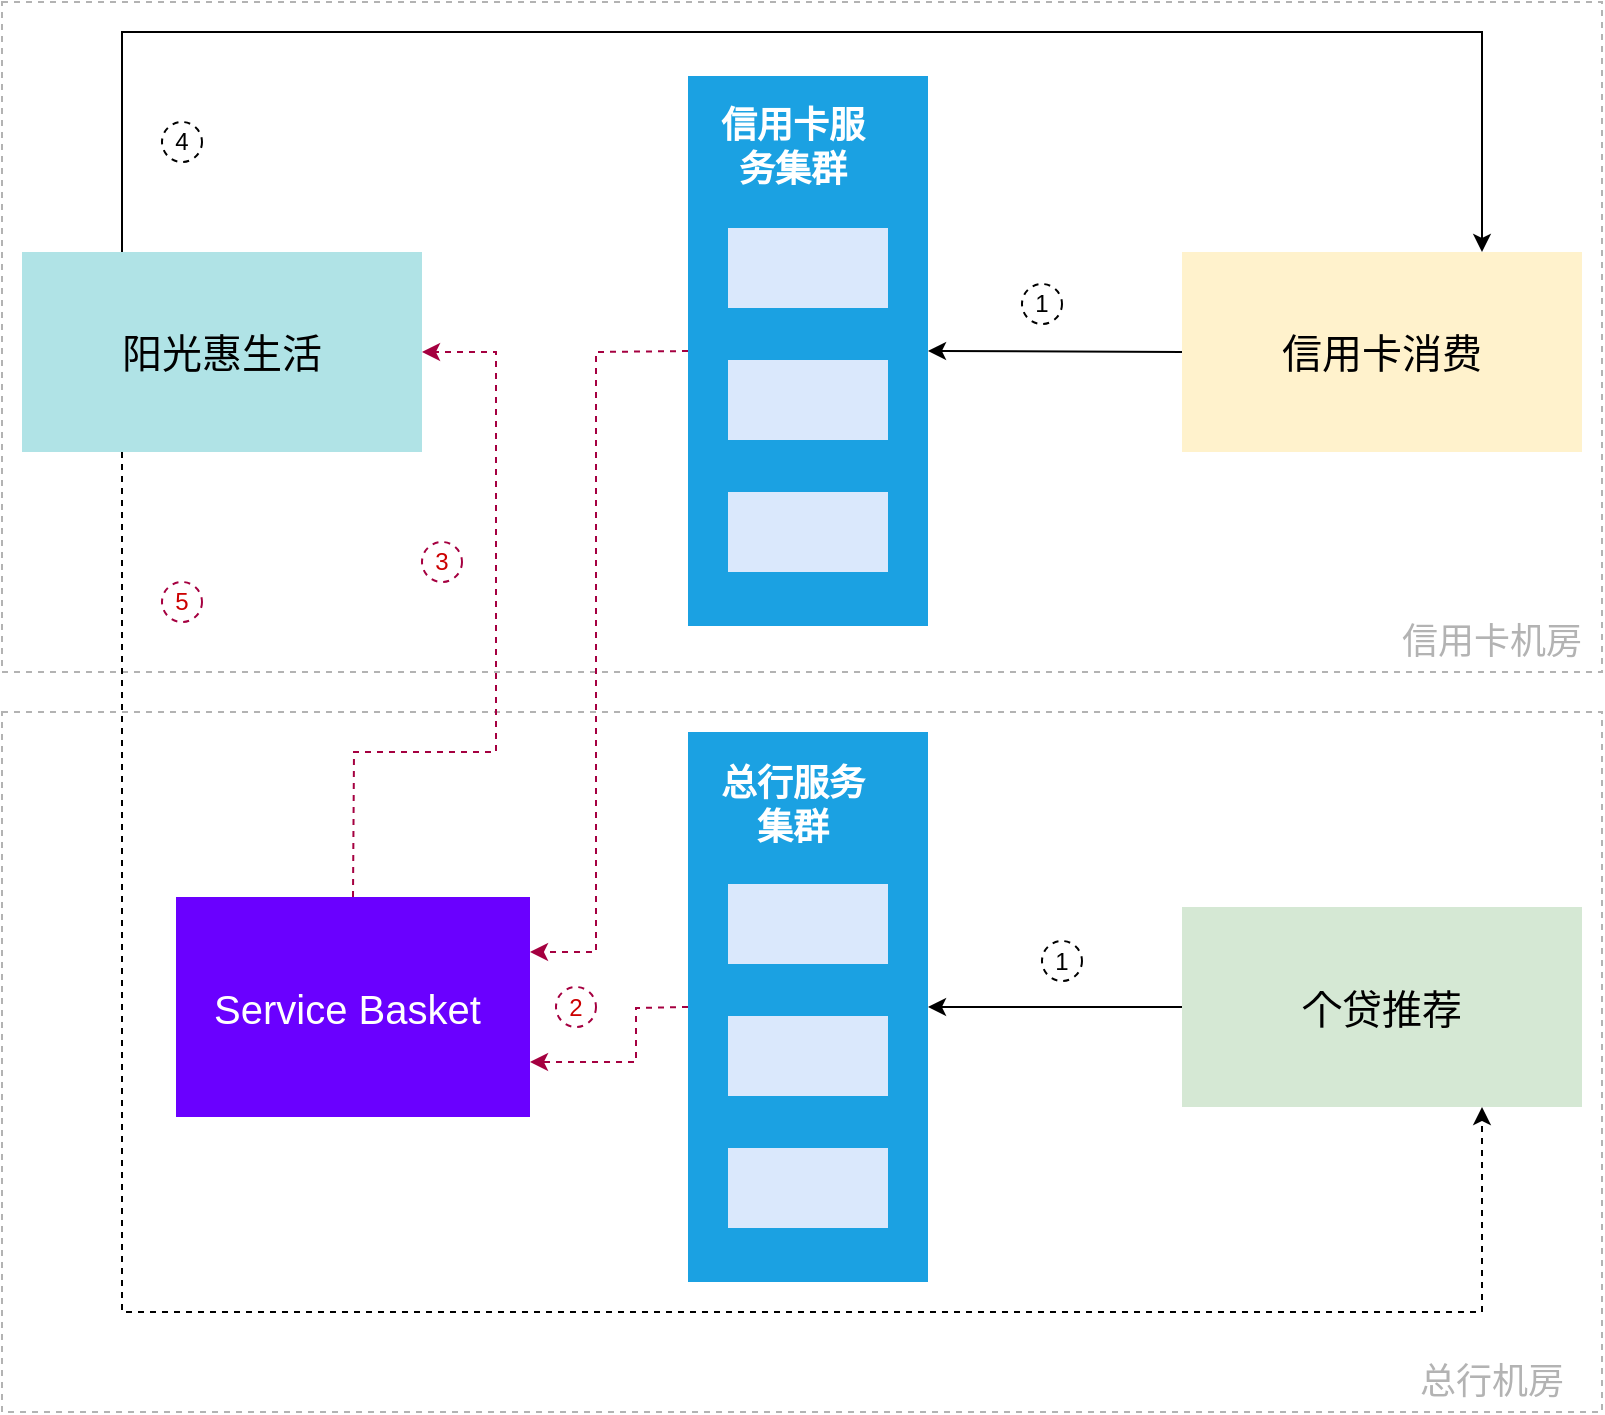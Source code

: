 <mxfile version="15.7.3" type="device" pages="2"><diagram id="qQoGq1cH7CEZReM-vbfz" name="第 1 页"><mxGraphModel dx="1406" dy="756" grid="1" gridSize="10" guides="1" tooltips="1" connect="1" arrows="1" fold="1" page="1" pageScale="1" pageWidth="827" pageHeight="1169" math="0" shadow="0"><root><mxCell id="0"/><mxCell id="1" parent="0"/><mxCell id="K_hcbtcjN3lg3KdMLI_b-7" value="" style="rounded=0;whiteSpace=wrap;html=1;labelBorderColor=none;fontSize=56;fontColor=#CC0000;strokeColor=#B3B3B3;fillColor=none;dashed=1;" parent="1" vertex="1"><mxGeometry x="13" y="660" width="800" height="350" as="geometry"/></mxCell><mxCell id="K_hcbtcjN3lg3KdMLI_b-6" value="" style="rounded=0;whiteSpace=wrap;html=1;labelBorderColor=none;fontSize=56;fontColor=#CC0000;strokeColor=#B3B3B3;fillColor=none;dashed=1;" parent="1" vertex="1"><mxGeometry x="13" y="305" width="800" height="335" as="geometry"/></mxCell><mxCell id="X7qGMK9cB8R1yC2NZc6N-1" value="信用卡消费" style="rounded=0;whiteSpace=wrap;html=1;fillColor=#fff2cc;strokeColor=none;fontSize=20;" parent="1" vertex="1"><mxGeometry x="603" y="430" width="200" height="100" as="geometry"/></mxCell><mxCell id="X7qGMK9cB8R1yC2NZc6N-3" value="" style="rounded=0;whiteSpace=wrap;html=1;fillColor=#1ba1e2;strokeColor=none;fontColor=#ffffff;" parent="1" vertex="1"><mxGeometry x="356" y="342" width="120" height="275" as="geometry"/></mxCell><mxCell id="X7qGMK9cB8R1yC2NZc6N-4" value="" style="rounded=0;whiteSpace=wrap;html=1;fillColor=#dae8fc;strokeColor=none;" parent="1" vertex="1"><mxGeometry x="376" y="418" width="80" height="40" as="geometry"/></mxCell><mxCell id="X7qGMK9cB8R1yC2NZc6N-5" value="" style="rounded=0;whiteSpace=wrap;html=1;fillColor=#dae8fc;strokeColor=none;" parent="1" vertex="1"><mxGeometry x="376" y="484" width="80" height="40" as="geometry"/></mxCell><mxCell id="X7qGMK9cB8R1yC2NZc6N-6" value="" style="rounded=0;whiteSpace=wrap;html=1;fillColor=#dae8fc;strokeColor=none;" parent="1" vertex="1"><mxGeometry x="376" y="550" width="80" height="40" as="geometry"/></mxCell><mxCell id="X7qGMK9cB8R1yC2NZc6N-7" value="信用卡服务集群" style="text;html=1;strokeColor=none;fillColor=none;align=center;verticalAlign=middle;whiteSpace=wrap;rounded=0;fontColor=#FFFFFF;fontStyle=1;fontSize=18;" parent="1" vertex="1"><mxGeometry x="364" y="355" width="89" height="45" as="geometry"/></mxCell><mxCell id="X7qGMK9cB8R1yC2NZc6N-9" value="阳光惠生活" style="rounded=0;whiteSpace=wrap;html=1;fillColor=#b0e3e6;strokeColor=none;fontSize=20;" parent="1" vertex="1"><mxGeometry x="23" y="430" width="200" height="100" as="geometry"/></mxCell><mxCell id="1PCaNUX1M2OfLm39Njzx-1" value="" style="endArrow=classic;html=1;rounded=0;exitX=0;exitY=0.5;exitDx=0;exitDy=0;entryX=1;entryY=0.5;entryDx=0;entryDy=0;" parent="1" source="X7qGMK9cB8R1yC2NZc6N-1" target="X7qGMK9cB8R1yC2NZc6N-3" edge="1"><mxGeometry width="50" height="50" relative="1" as="geometry"><mxPoint x="623" y="497.5" as="sourcePoint"/><mxPoint x="313" y="660" as="targetPoint"/></mxGeometry></mxCell><mxCell id="1PCaNUX1M2OfLm39Njzx-2" value="" style="endArrow=classic;html=1;rounded=0;exitX=0;exitY=0.5;exitDx=0;exitDy=0;entryX=1;entryY=0.25;entryDx=0;entryDy=0;fillColor=#d80073;strokeColor=#A50040;dashed=1;" parent="1" source="X7qGMK9cB8R1yC2NZc6N-3" target="K_hcbtcjN3lg3KdMLI_b-10" edge="1"><mxGeometry width="50" height="50" relative="1" as="geometry"><mxPoint x="572" y="507.5" as="sourcePoint"/><mxPoint x="194" y="497.5" as="targetPoint"/><Array as="points"><mxPoint x="310" y="480"/><mxPoint x="310" y="780"/></Array></mxGeometry></mxCell><mxCell id="1PCaNUX1M2OfLm39Njzx-4" value="" style="endArrow=classic;html=1;rounded=0;exitX=0.25;exitY=0;exitDx=0;exitDy=0;entryX=0.75;entryY=0;entryDx=0;entryDy=0;" parent="1" source="X7qGMK9cB8R1yC2NZc6N-9" target="X7qGMK9cB8R1yC2NZc6N-1" edge="1"><mxGeometry width="50" height="50" relative="1" as="geometry"><mxPoint x="364.92" y="506.83" as="sourcePoint"/><mxPoint x="253" y="507.5" as="targetPoint"/><Array as="points"><mxPoint x="73" y="320"/><mxPoint x="753" y="320"/></Array></mxGeometry></mxCell><mxCell id="1PCaNUX1M2OfLm39Njzx-7" value="个贷推荐" style="rounded=0;whiteSpace=wrap;html=1;fillColor=#d5e8d4;strokeColor=none;fontSize=20;" parent="1" vertex="1"><mxGeometry x="603" y="757.5" width="200" height="100" as="geometry"/></mxCell><mxCell id="1PCaNUX1M2OfLm39Njzx-15" value="" style="endArrow=classic;html=1;rounded=0;exitX=0;exitY=0.5;exitDx=0;exitDy=0;entryX=1;entryY=0.5;entryDx=0;entryDy=0;" parent="1" source="1PCaNUX1M2OfLm39Njzx-7" target="K_hcbtcjN3lg3KdMLI_b-1" edge="1"><mxGeometry width="50" height="50" relative="1" as="geometry"><mxPoint x="623" y="821.5" as="sourcePoint"/><mxPoint x="478.04" y="822.48" as="targetPoint"/></mxGeometry></mxCell><mxCell id="1PCaNUX1M2OfLm39Njzx-16" value="" style="endArrow=classic;html=1;rounded=0;exitX=0.25;exitY=1;exitDx=0;exitDy=0;entryX=0.75;entryY=1;entryDx=0;entryDy=0;dashed=1;" parent="1" source="X7qGMK9cB8R1yC2NZc6N-9" target="1PCaNUX1M2OfLm39Njzx-7" edge="1"><mxGeometry width="50" height="50" relative="1" as="geometry"><mxPoint x="364.92" y="506.83" as="sourcePoint"/><mxPoint x="122" y="780" as="targetPoint"/><Array as="points"><mxPoint x="73" y="960"/><mxPoint x="753" y="960"/></Array></mxGeometry></mxCell><mxCell id="1PCaNUX1M2OfLm39Njzx-18" value="1" style="ellipse;whiteSpace=wrap;html=1;aspect=fixed;fillColor=none;dashed=1;" parent="1" vertex="1"><mxGeometry x="523" y="446" width="20" height="20" as="geometry"/></mxCell><mxCell id="1PCaNUX1M2OfLm39Njzx-20" value="2" style="ellipse;whiteSpace=wrap;html=1;aspect=fixed;fillColor=none;dashed=1;fontColor=#CC0000;strokeColor=#A50040;" parent="1" vertex="1"><mxGeometry x="290" y="797.5" width="20" height="20" as="geometry"/></mxCell><mxCell id="1PCaNUX1M2OfLm39Njzx-22" value="4" style="ellipse;whiteSpace=wrap;html=1;aspect=fixed;fillColor=none;dashed=1;" parent="1" vertex="1"><mxGeometry x="93" y="365" width="20" height="20" as="geometry"/></mxCell><mxCell id="K_hcbtcjN3lg3KdMLI_b-1" value="" style="rounded=0;whiteSpace=wrap;html=1;fillColor=#1ba1e2;strokeColor=none;fontColor=#ffffff;" parent="1" vertex="1"><mxGeometry x="356" y="670" width="120" height="275" as="geometry"/></mxCell><mxCell id="K_hcbtcjN3lg3KdMLI_b-2" value="" style="rounded=0;whiteSpace=wrap;html=1;fillColor=#dae8fc;strokeColor=none;" parent="1" vertex="1"><mxGeometry x="376" y="746" width="80" height="40" as="geometry"/></mxCell><mxCell id="K_hcbtcjN3lg3KdMLI_b-3" value="" style="rounded=0;whiteSpace=wrap;html=1;fillColor=#dae8fc;strokeColor=none;" parent="1" vertex="1"><mxGeometry x="376" y="812" width="80" height="40" as="geometry"/></mxCell><mxCell id="K_hcbtcjN3lg3KdMLI_b-4" value="" style="rounded=0;whiteSpace=wrap;html=1;fillColor=#dae8fc;strokeColor=none;" parent="1" vertex="1"><mxGeometry x="376" y="878" width="80" height="40" as="geometry"/></mxCell><mxCell id="K_hcbtcjN3lg3KdMLI_b-5" value="总行服务集群" style="text;html=1;strokeColor=none;fillColor=none;align=center;verticalAlign=middle;whiteSpace=wrap;rounded=0;fontColor=#FFFFFF;fontStyle=1;fontSize=18;" parent="1" vertex="1"><mxGeometry x="364" y="683" width="89" height="47" as="geometry"/></mxCell><mxCell id="K_hcbtcjN3lg3KdMLI_b-8" value="信用卡机房" style="text;html=1;strokeColor=none;fillColor=none;align=center;verticalAlign=middle;whiteSpace=wrap;rounded=0;dashed=1;labelBorderColor=none;fontSize=18;fontColor=#B3B3B3;" parent="1" vertex="1"><mxGeometry x="703" y="610" width="110" height="30" as="geometry"/></mxCell><mxCell id="K_hcbtcjN3lg3KdMLI_b-9" value="总行机房" style="text;html=1;strokeColor=none;fillColor=none;align=center;verticalAlign=middle;whiteSpace=wrap;rounded=0;dashed=1;labelBorderColor=none;fontSize=18;fontColor=#B3B3B3;" parent="1" vertex="1"><mxGeometry x="703" y="980" width="110" height="30" as="geometry"/></mxCell><mxCell id="K_hcbtcjN3lg3KdMLI_b-10" value="&lt;font style=&quot;font-size: 20px;&quot;&gt;Service Basket&amp;nbsp;&lt;/font&gt;" style="rounded=0;whiteSpace=wrap;html=1;dashed=1;labelBorderColor=none;fontSize=20;strokeColor=none;fillColor=#6a00ff;fontColor=#ffffff;align=center;" parent="1" vertex="1"><mxGeometry x="100" y="752.5" width="177" height="110" as="geometry"/></mxCell><mxCell id="K_hcbtcjN3lg3KdMLI_b-11" value="" style="endArrow=classic;html=1;rounded=0;exitX=0;exitY=0.5;exitDx=0;exitDy=0;entryX=1;entryY=0.75;entryDx=0;entryDy=0;fillColor=#d80073;strokeColor=#A50040;dashed=1;" parent="1" source="K_hcbtcjN3lg3KdMLI_b-1" target="K_hcbtcjN3lg3KdMLI_b-10" edge="1"><mxGeometry width="50" height="50" relative="1" as="geometry"><mxPoint x="366" y="489.5" as="sourcePoint"/><mxPoint x="287" y="637.5" as="targetPoint"/><Array as="points"><mxPoint x="330" y="808"/><mxPoint x="330" y="835"/></Array></mxGeometry></mxCell><mxCell id="K_hcbtcjN3lg3KdMLI_b-12" value="" style="endArrow=classic;html=1;rounded=0;exitX=0.5;exitY=0;exitDx=0;exitDy=0;entryX=1;entryY=0.5;entryDx=0;entryDy=0;fillColor=#d80073;strokeColor=#A50040;dashed=1;" parent="1" source="K_hcbtcjN3lg3KdMLI_b-10" target="X7qGMK9cB8R1yC2NZc6N-9" edge="1"><mxGeometry width="50" height="50" relative="1" as="geometry"><mxPoint x="366" y="489.5" as="sourcePoint"/><mxPoint x="287" y="790" as="targetPoint"/><Array as="points"><mxPoint x="189" y="680"/><mxPoint x="260" y="680"/><mxPoint x="260" y="480"/></Array></mxGeometry></mxCell><mxCell id="K_hcbtcjN3lg3KdMLI_b-13" value="3" style="ellipse;whiteSpace=wrap;html=1;aspect=fixed;fillColor=none;dashed=1;fontColor=#CC0000;strokeColor=#A50040;" parent="1" vertex="1"><mxGeometry x="223" y="575" width="20" height="20" as="geometry"/></mxCell><mxCell id="K_hcbtcjN3lg3KdMLI_b-14" value="1" style="ellipse;whiteSpace=wrap;html=1;aspect=fixed;fillColor=none;dashed=1;" parent="1" vertex="1"><mxGeometry x="533" y="774.5" width="20" height="20" as="geometry"/></mxCell><mxCell id="K_hcbtcjN3lg3KdMLI_b-15" value="5" style="ellipse;whiteSpace=wrap;html=1;aspect=fixed;fillColor=none;dashed=1;fontColor=#CC0000;strokeColor=#A50040;" parent="1" vertex="1"><mxGeometry x="93" y="595" width="20" height="20" as="geometry"/></mxCell></root></mxGraphModel></diagram><diagram id="7iq6pOCIcVZBOI02OFxO" name="第 2 页"><mxGraphModel dx="1406" dy="756" grid="1" gridSize="10" guides="1" tooltips="1" connect="1" arrows="1" fold="1" page="1" pageScale="1" pageWidth="850" pageHeight="1100" math="0" shadow="0"><root><mxCell id="TSydr3MHOTxOIFHykLlX-0"/><mxCell id="TSydr3MHOTxOIFHykLlX-1" parent="TSydr3MHOTxOIFHykLlX-0"/></root></mxGraphModel></diagram></mxfile>